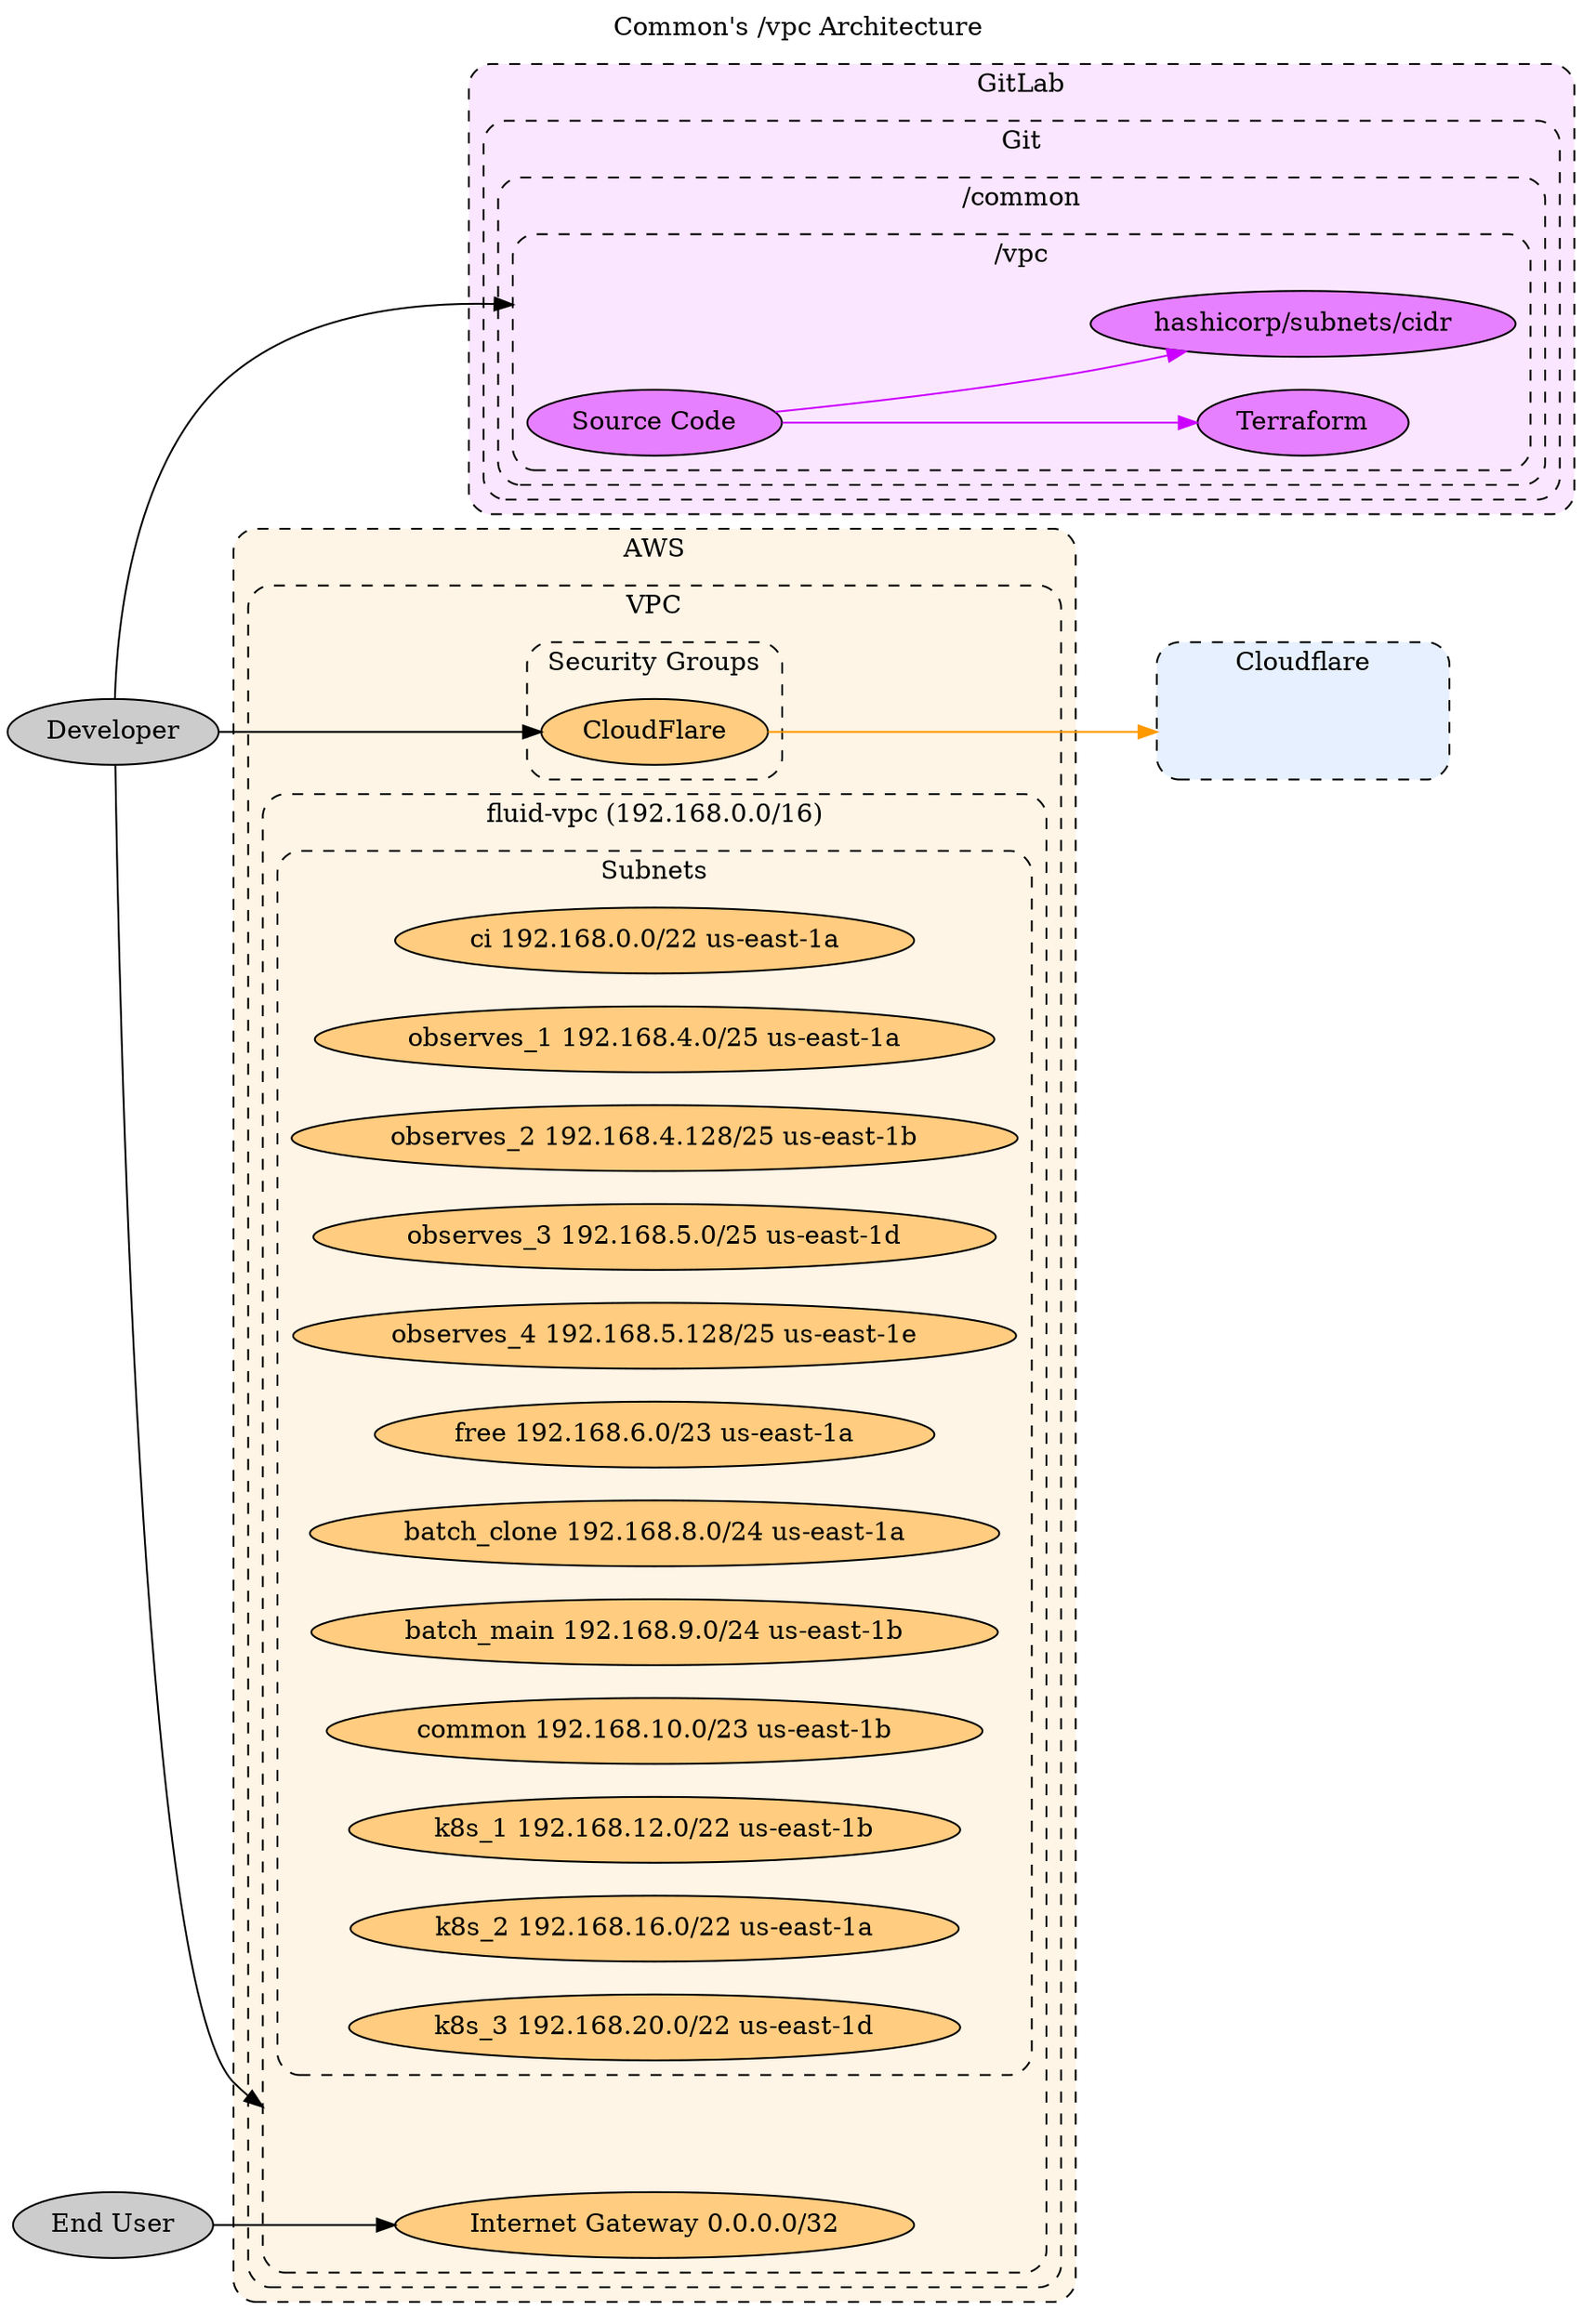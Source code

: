 // SPDX-FileCopyrightText: 2022 Fluid Attacks <development@fluidattacks.com>
//
// SPDX-License-Identifier: MPL-2.0

digraph common {
  label="Common's /vpc Architecture"
  labelloc="t"
  compound="true"
  concentrate="true"
  rankdir="LR"
  scale="scalexy"

  node[style="filled"]
  graph[style="dashed,rounded"]

  subgraph cluster_aws {
    label="AWS"
    bgcolor="0.1 0.1 1.0"
    node[fillcolor="0.1 0.5 1.0"]

    subgraph cluster_aws_vpc {
      label="VPC"

      subgraph cluster_aws_security_groups {
        label="Security Groups"

        aws_security_groups_cloudflare[label="CloudFlare"]
      }

      subgraph cluster_aws_vpc_fluid_vpc {
        label="fluid-vpc (192.168.0.0/16)"

        cluster_aws_vpc_fluid_vpc[label="" style="invis"]

        aws_vpc_fluid_vpc_internet_gateway[label="Internet Gateway 0.0.0.0/32"]

        subgraph cluster_aws_vpc_fluid_vpc_subnets {
          label="Subnets"

          cluster_aws_vpc_fluid_vpc_subnets_ci[label="ci 192.168.0.0/22 us-east-1a"]
          cluster_aws_vpc_fluid_vpc_subnets_observes_1[label="observes_1 192.168.4.0/25 us-east-1a"]
          cluster_aws_vpc_fluid_vpc_subnets_observes_2[label="observes_2 192.168.4.128/25 us-east-1b"]
          cluster_aws_vpc_fluid_vpc_subnets_observes_3[label="observes_3 192.168.5.0/25 us-east-1d"]
          cluster_aws_vpc_fluid_vpc_subnets_observes_4[label="observes_4 192.168.5.128/25 us-east-1e"]
          cluster_aws_vpc_fluid_vpc_subnets_free[label="free 192.168.6.0/23 us-east-1a"]
          cluster_aws_vpc_fluid_vpc_subnets_batch_clone[label="batch_clone 192.168.8.0/24 us-east-1a"]
          cluster_aws_vpc_fluid_vpc_subnets_batch_main[label="batch_main 192.168.9.0/24 us-east-1b"]
          cluster_aws_vpc_fluid_vpc_subnets_common[label="common 192.168.10.0/23 us-east-1b"]
          cluster_aws_vpc_fluid_vpc_subnets_k8s_1[label="k8s_1 192.168.12.0/22 us-east-1b"]
          cluster_aws_vpc_fluid_vpc_subnets_k8s_2[label="k8s_2 192.168.16.0/22 us-east-1a"]
          cluster_aws_vpc_fluid_vpc_subnets_k8s_3[label="k8s_3 192.168.20.0/22 us-east-1d"]
        }
      }
    }
  }

  subgraph cluster_cloudflare {
    label="Cloudflare"
    bgcolor="0.6 0.1 1.0"
    node[fillcolor="0.6 0.5 1.0"]

    cluster_cloudflare[label="" style="invis" width="2.0"]
  }

  subgraph cluster_gitlab {
    label="GitLab"
    bgcolor="0.8 0.1 1.0"
    node[fillcolor="0.8 0.5 1.0"]

    subgraph cluster_gitlab_git {
      label="Git"

      subgraph cluster_gitlab_git_common {
        label="/common"

        subgraph cluster_gitlab_git_common_vpc {
          label="/vpc"

          cluster_gitlab_git_common_vpc[label="" style="invis"]
          gitlab_git_common_vpc[label="Source Code"]
          gitlab_git_common_vpc_terraform[label="Terraform"]
          gitlab_git_common_vpc_terraform_hashicorp_subnets_cidr[label="hashicorp/subnets/cidr"]
        }
      }
    }
  }

  edge[color="0.1 1.0 1.0"]
  aws_security_groups_cloudflare -> cluster_cloudflare[lhead="cluster_cloudflare"]

  edge[color="0.6 1.0 1.0"]

  edge[color="0.8 1.0 1.0"]
  gitlab_git_common_vpc -> gitlab_git_common_vpc_terraform[]
  gitlab_git_common_vpc -> gitlab_git_common_vpc_terraform_hashicorp_subnets_cidr[]

  node[fillcolor="0.0 0.0 0.8"]
  developer[label="Developer"]
  end_user[label="End User"]

  edge[color="0.0 0.0 0.0"]
  end_user -> aws_vpc_fluid_vpc_internet_gateway[]
  developer -> aws_security_groups_cloudflare[]
  developer -> cluster_aws_vpc_fluid_vpc[lhead="cluster_aws_vpc_fluid_vpc"]
  developer -> cluster_gitlab_git_common_vpc[lhead="cluster_gitlab_git_common_vpc"]
}
